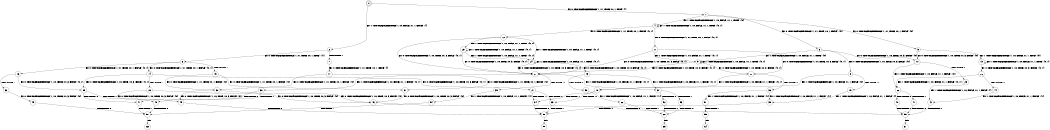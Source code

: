 digraph BCG {
size = "7, 10.5";
center = TRUE;
node [shape = circle];
0 [peripheries = 2];
0 -> 1 [label = "EX !0 !ATOMIC_EXCH_BRANCH (1, +1, TRUE, +0, 1, TRUE) !{}"];
0 -> 2 [label = "EX !1 !ATOMIC_EXCH_BRANCH (1, +0, FALSE, +1, 1, FALSE) !{}"];
1 -> 3 [label = "EX !0 !ATOMIC_EXCH_BRANCH (1, +1, TRUE, +0, 1, FALSE) !{0}"];
1 -> 4 [label = "EX !1 !ATOMIC_EXCH_BRANCH (1, +0, FALSE, +1, 1, TRUE) !{0}"];
1 -> 5 [label = "EX !0 !ATOMIC_EXCH_BRANCH (1, +1, TRUE, +0, 1, FALSE) !{0}"];
2 -> 6 [label = "EX !0 !ATOMIC_EXCH_BRANCH (1, +1, TRUE, +0, 1, TRUE) !{1}"];
2 -> 7 [label = "TERMINATE !1"];
3 -> 8 [label = "EX !0 !ATOMIC_EXCH_BRANCH (1, +0, TRUE, +0, 3, FALSE) !{0}"];
3 -> 9 [label = "EX !1 !ATOMIC_EXCH_BRANCH (1, +0, FALSE, +1, 1, TRUE) !{0}"];
3 -> 10 [label = "EX !0 !ATOMIC_EXCH_BRANCH (1, +0, TRUE, +0, 3, FALSE) !{0}"];
4 -> 11 [label = "EX !0 !ATOMIC_EXCH_BRANCH (1, +1, TRUE, +0, 1, FALSE) !{0, 1}"];
4 -> 4 [label = "EX !1 !ATOMIC_EXCH_BRANCH (1, +0, FALSE, +1, 1, TRUE) !{0, 1}"];
4 -> 12 [label = "EX !0 !ATOMIC_EXCH_BRANCH (1, +1, TRUE, +0, 1, FALSE) !{0, 1}"];
5 -> 13 [label = "EX !1 !ATOMIC_EXCH_BRANCH (1, +0, FALSE, +1, 1, TRUE) !{0}"];
5 -> 10 [label = "EX !0 !ATOMIC_EXCH_BRANCH (1, +0, TRUE, +0, 3, FALSE) !{0}"];
6 -> 14 [label = "EX !0 !ATOMIC_EXCH_BRANCH (1, +1, TRUE, +0, 1, FALSE) !{0, 1}"];
6 -> 15 [label = "TERMINATE !1"];
6 -> 16 [label = "EX !0 !ATOMIC_EXCH_BRANCH (1, +1, TRUE, +0, 1, FALSE) !{0, 1}"];
7 -> 17 [label = "EX !0 !ATOMIC_EXCH_BRANCH (1, +1, TRUE, +0, 1, TRUE) !{}"];
8 -> 18 [label = "EX !1 !ATOMIC_EXCH_BRANCH (1, +0, FALSE, +1, 1, FALSE) !{0}"];
8 -> 19 [label = "TERMINATE !0"];
9 -> 20 [label = "EX !0 !ATOMIC_EXCH_BRANCH (1, +0, TRUE, +0, 3, FALSE) !{0, 1}"];
9 -> 9 [label = "EX !1 !ATOMIC_EXCH_BRANCH (1, +0, FALSE, +1, 1, TRUE) !{0, 1}"];
9 -> 21 [label = "EX !0 !ATOMIC_EXCH_BRANCH (1, +0, TRUE, +0, 3, FALSE) !{0, 1}"];
10 -> 22 [label = "EX !1 !ATOMIC_EXCH_BRANCH (1, +0, FALSE, +1, 1, FALSE) !{0}"];
10 -> 23 [label = "TERMINATE !0"];
11 -> 20 [label = "EX !0 !ATOMIC_EXCH_BRANCH (1, +0, TRUE, +0, 3, FALSE) !{0, 1}"];
11 -> 9 [label = "EX !1 !ATOMIC_EXCH_BRANCH (1, +0, FALSE, +1, 1, TRUE) !{0, 1}"];
11 -> 21 [label = "EX !0 !ATOMIC_EXCH_BRANCH (1, +0, TRUE, +0, 3, FALSE) !{0, 1}"];
12 -> 24 [label = "EX !1 !ATOMIC_EXCH_BRANCH (1, +0, FALSE, +1, 1, TRUE) !{0, 1}"];
12 -> 21 [label = "EX !0 !ATOMIC_EXCH_BRANCH (1, +0, TRUE, +0, 3, FALSE) !{0, 1}"];
12 -> 25 [label = "EX !1 !ATOMIC_EXCH_BRANCH (1, +0, FALSE, +1, 1, TRUE) !{0, 1}"];
13 -> 26 [label = "EX !0 !ATOMIC_EXCH_BRANCH (1, +0, TRUE, +0, 3, FALSE) !{0, 1}"];
13 -> 13 [label = "EX !1 !ATOMIC_EXCH_BRANCH (1, +0, FALSE, +1, 1, TRUE) !{0, 1}"];
14 -> 27 [label = "EX !0 !ATOMIC_EXCH_BRANCH (1, +0, TRUE, +0, 3, FALSE) !{0, 1}"];
14 -> 28 [label = "TERMINATE !1"];
14 -> 29 [label = "EX !0 !ATOMIC_EXCH_BRANCH (1, +0, TRUE, +0, 3, FALSE) !{0, 1}"];
15 -> 30 [label = "EX !0 !ATOMIC_EXCH_BRANCH (1, +1, TRUE, +0, 1, FALSE) !{0}"];
15 -> 31 [label = "EX !0 !ATOMIC_EXCH_BRANCH (1, +1, TRUE, +0, 1, FALSE) !{0}"];
16 -> 29 [label = "EX !0 !ATOMIC_EXCH_BRANCH (1, +0, TRUE, +0, 3, FALSE) !{0, 1}"];
16 -> 32 [label = "TERMINATE !1"];
17 -> 30 [label = "EX !0 !ATOMIC_EXCH_BRANCH (1, +1, TRUE, +0, 1, FALSE) !{0}"];
17 -> 31 [label = "EX !0 !ATOMIC_EXCH_BRANCH (1, +1, TRUE, +0, 1, FALSE) !{0}"];
18 -> 33 [label = "TERMINATE !0"];
18 -> 34 [label = "TERMINATE !1"];
19 -> 35 [label = "EX !1 !ATOMIC_EXCH_BRANCH (1, +0, FALSE, +1, 1, FALSE) !{}"];
20 -> 18 [label = "EX !1 !ATOMIC_EXCH_BRANCH (1, +0, FALSE, +1, 1, FALSE) !{0, 1}"];
20 -> 36 [label = "TERMINATE !0"];
21 -> 37 [label = "EX !1 !ATOMIC_EXCH_BRANCH (1, +0, FALSE, +1, 1, FALSE) !{0, 1}"];
21 -> 38 [label = "EX !1 !ATOMIC_EXCH_BRANCH (1, +0, FALSE, +1, 1, FALSE) !{0, 1}"];
21 -> 39 [label = "TERMINATE !0"];
22 -> 40 [label = "TERMINATE !0"];
22 -> 41 [label = "TERMINATE !1"];
23 -> 42 [label = "EX !1 !ATOMIC_EXCH_BRANCH (1, +0, FALSE, +1, 1, FALSE) !{}"];
24 -> 43 [label = "EX !0 !ATOMIC_EXCH_BRANCH (1, +0, TRUE, +0, 3, FALSE) !{0, 1}"];
24 -> 24 [label = "EX !1 !ATOMIC_EXCH_BRANCH (1, +0, FALSE, +1, 1, TRUE) !{0, 1}"];
24 -> 21 [label = "EX !0 !ATOMIC_EXCH_BRANCH (1, +0, TRUE, +0, 3, FALSE) !{0, 1}"];
25 -> 24 [label = "EX !1 !ATOMIC_EXCH_BRANCH (1, +0, FALSE, +1, 1, TRUE) !{0, 1}"];
25 -> 21 [label = "EX !0 !ATOMIC_EXCH_BRANCH (1, +0, TRUE, +0, 3, FALSE) !{0, 1}"];
25 -> 25 [label = "EX !1 !ATOMIC_EXCH_BRANCH (1, +0, FALSE, +1, 1, TRUE) !{0, 1}"];
26 -> 22 [label = "EX !1 !ATOMIC_EXCH_BRANCH (1, +0, FALSE, +1, 1, FALSE) !{0, 1}"];
26 -> 44 [label = "TERMINATE !0"];
27 -> 33 [label = "TERMINATE !0"];
27 -> 34 [label = "TERMINATE !1"];
28 -> 45 [label = "EX !0 !ATOMIC_EXCH_BRANCH (1, +0, TRUE, +0, 3, FALSE) !{0}"];
28 -> 46 [label = "EX !0 !ATOMIC_EXCH_BRANCH (1, +0, TRUE, +0, 3, FALSE) !{0}"];
29 -> 47 [label = "TERMINATE !0"];
29 -> 48 [label = "TERMINATE !1"];
30 -> 45 [label = "EX !0 !ATOMIC_EXCH_BRANCH (1, +0, TRUE, +0, 3, FALSE) !{0}"];
30 -> 46 [label = "EX !0 !ATOMIC_EXCH_BRANCH (1, +0, TRUE, +0, 3, FALSE) !{0}"];
31 -> 46 [label = "EX !0 !ATOMIC_EXCH_BRANCH (1, +0, TRUE, +0, 3, FALSE) !{0}"];
32 -> 49 [label = "EX !0 !ATOMIC_EXCH_BRANCH (1, +0, TRUE, +0, 3, FALSE) !{0}"];
33 -> 50 [label = "TERMINATE !1"];
34 -> 50 [label = "TERMINATE !0"];
35 -> 50 [label = "TERMINATE !1"];
36 -> 35 [label = "EX !1 !ATOMIC_EXCH_BRANCH (1, +0, FALSE, +1, 1, FALSE) !{1}"];
36 -> 51 [label = "EX !1 !ATOMIC_EXCH_BRANCH (1, +0, FALSE, +1, 1, FALSE) !{1}"];
37 -> 52 [label = "TERMINATE !0"];
37 -> 53 [label = "TERMINATE !1"];
38 -> 47 [label = "TERMINATE !0"];
38 -> 48 [label = "TERMINATE !1"];
39 -> 54 [label = "EX !1 !ATOMIC_EXCH_BRANCH (1, +0, FALSE, +1, 1, FALSE) !{1}"];
40 -> 55 [label = "TERMINATE !1"];
41 -> 55 [label = "TERMINATE !0"];
42 -> 55 [label = "TERMINATE !1"];
43 -> 37 [label = "EX !1 !ATOMIC_EXCH_BRANCH (1, +0, FALSE, +1, 1, FALSE) !{0, 1}"];
43 -> 56 [label = "TERMINATE !0"];
44 -> 42 [label = "EX !1 !ATOMIC_EXCH_BRANCH (1, +0, FALSE, +1, 1, FALSE) !{1}"];
45 -> 50 [label = "TERMINATE !0"];
46 -> 55 [label = "TERMINATE !0"];
47 -> 57 [label = "TERMINATE !1"];
48 -> 57 [label = "TERMINATE !0"];
49 -> 57 [label = "TERMINATE !0"];
50 -> 58 [label = "exit"];
51 -> 59 [label = "TERMINATE !1"];
52 -> 60 [label = "TERMINATE !1"];
53 -> 60 [label = "TERMINATE !0"];
54 -> 57 [label = "TERMINATE !1"];
55 -> 61 [label = "exit"];
56 -> 62 [label = "EX !1 !ATOMIC_EXCH_BRANCH (1, +0, FALSE, +1, 1, FALSE) !{1}"];
57 -> 63 [label = "exit"];
59 -> 64 [label = "exit"];
60 -> 65 [label = "exit"];
62 -> 60 [label = "TERMINATE !1"];
}

